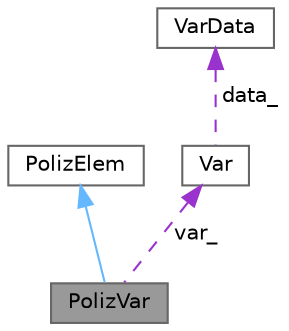 digraph "PolizVar"
{
 // LATEX_PDF_SIZE
  bgcolor="transparent";
  edge [fontname=Helvetica,fontsize=10,labelfontname=Helvetica,labelfontsize=10];
  node [fontname=Helvetica,fontsize=10,shape=box,height=0.2,width=0.4];
  Node1 [label="PolizVar",height=0.2,width=0.4,color="gray40", fillcolor="grey60", style="filled", fontcolor="black",tooltip="Класс элемента ПОЛИЗа - адреса переменной Для доступа к переменной в ПОЛИЗе необходимо хранить ее адр..."];
  Node2 -> Node1 [dir="back",color="steelblue1",style="solid"];
  Node2 [label="PolizElem",height=0.2,width=0.4,color="gray40", fillcolor="white", style="filled",URL="$class_poliz_elem.html",tooltip="Базовый класс элемента полиза ПОЛИЗ является массивом указателей на переменные этого класса,..."];
  Node3 -> Node1 [dir="back",color="darkorchid3",style="dashed",label=" var_" ];
  Node3 [label="Var",height=0.2,width=0.4,color="gray40", fillcolor="white", style="filled",URL="$struct_var.html",tooltip="Структура переменной, адрес который хранится в ПОЛИЗе"];
  Node4 -> Node3 [dir="back",color="darkorchid3",style="dashed",label=" data_" ];
  Node4 [label="VarData",height=0.2,width=0.4,color="gray40", fillcolor="white", style="filled",URL="$struct_var_data.html",tooltip="Структура данных, которые физически хранятся в переменной, в также в литералах Содержит множество пер..."];
}
